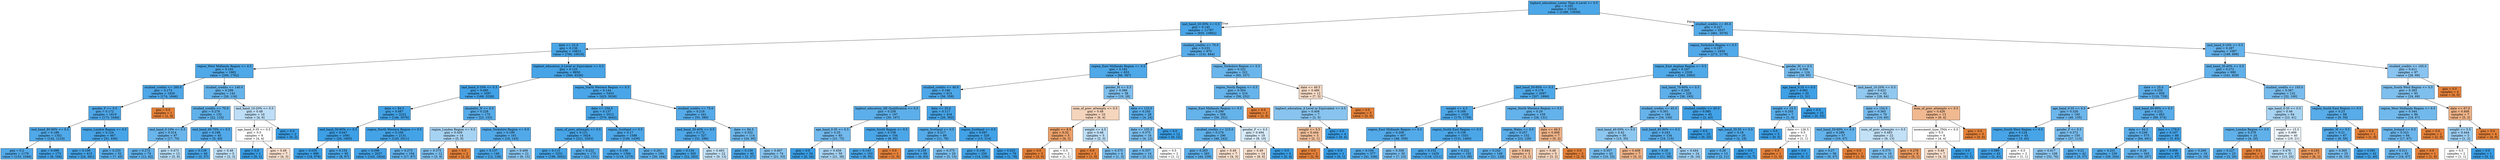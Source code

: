 digraph Tree {
node [shape=box, style="filled", color="black"] ;
0 [label="highest_education_Lower Than A Level <= 0.5\ngini = 0.165\nsamples = 15324\nvalue = [1386, 13938]", fillcolor="#399de5e6"] ;
1 [label="imd_band_20-30% <= 0.5\ngini = 0.145\nsamples = 11787\nvalue = [925, 10862]", fillcolor="#399de5e9"] ;
0 -> 1 [labeldistance=2.5, labelangle=45, headlabel="True"] ;
2 [label="date <= 25.0\ngini = 0.136\nsamples = 10812\nvalue = [794, 10018]", fillcolor="#399de5eb"] ;
1 -> 2 ;
3 [label="region_West Midlands Region <= 0.5\ngini = 0.183\nsamples = 1962\nvalue = [200, 1762]", fillcolor="#399de5e2"] ;
2 -> 3 ;
4 [label="studied_credits <= 260.0\ngini = 0.173\nsamples = 1820\nvalue = [174, 1646]", fillcolor="#399de5e4"] ;
3 -> 4 ;
5 [label="gender_F <= 0.5\ngini = 0.172\nsamples = 1819\nvalue = [173, 1646]", fillcolor="#399de5e4"] ;
4 -> 5 ;
6 [label="imd_band_80-90% <= 0.5\ngini = 0.188\nsamples = 1352\nvalue = [142, 1210]", fillcolor="#399de5e1"] ;
5 -> 6 ;
7 [label="gini = 0.2\nsamples = 1179\nvalue = [133, 1046]", fillcolor="#399de5df"] ;
6 -> 7 ;
8 [label="gini = 0.099\nsamples = 173\nvalue = [9, 164]", fillcolor="#399de5f1"] ;
6 -> 8 ;
9 [label="region_London Region <= 0.5\ngini = 0.124\nsamples = 467\nvalue = [31, 436]", fillcolor="#399de5ed"] ;
5 -> 9 ;
10 [label="gini = 0.109\nsamples = 415\nvalue = [24, 391]", fillcolor="#399de5ef"] ;
9 -> 10 ;
11 [label="gini = 0.233\nsamples = 52\nvalue = [7, 45]", fillcolor="#399de5d7"] ;
9 -> 11 ;
12 [label="gini = 0.0\nsamples = 1\nvalue = [1, 0]", fillcolor="#e58139ff"] ;
4 -> 12 ;
13 [label="studied_credits <= 140.0\ngini = 0.299\nsamples = 142\nvalue = [26, 116]", fillcolor="#399de5c6"] ;
3 -> 13 ;
14 [label="studied_credits <= 70.0\ngini = 0.278\nsamples = 132\nvalue = [22, 110]", fillcolor="#399de5cc"] ;
13 -> 14 ;
15 [label="imd_band_0-10% <= 0.5\ngini = 0.314\nsamples = 87\nvalue = [17, 70]", fillcolor="#399de5c1"] ;
14 -> 15 ;
16 [label="gini = 0.272\nsamples = 74\nvalue = [12, 62]", fillcolor="#399de5ce"] ;
15 -> 16 ;
17 [label="gini = 0.473\nsamples = 13\nvalue = [5, 8]", fillcolor="#399de560"] ;
15 -> 17 ;
18 [label="imd_band_60-70% <= 0.5\ngini = 0.198\nsamples = 45\nvalue = [5, 40]", fillcolor="#399de5df"] ;
14 -> 18 ;
19 [label="gini = 0.139\nsamples = 40\nvalue = [3, 37]", fillcolor="#399de5ea"] ;
18 -> 19 ;
20 [label="gini = 0.48\nsamples = 5\nvalue = [2, 3]", fillcolor="#399de555"] ;
18 -> 20 ;
21 [label="imd_band_10-20% <= 0.5\ngini = 0.48\nsamples = 10\nvalue = [4, 6]", fillcolor="#399de555"] ;
13 -> 21 ;
22 [label="age_band_0-35 <= 0.5\ngini = 0.5\nsamples = 8\nvalue = [4, 4]", fillcolor="#e5813900"] ;
21 -> 22 ;
23 [label="gini = 0.0\nsamples = 1\nvalue = [0, 1]", fillcolor="#399de5ff"] ;
22 -> 23 ;
24 [label="gini = 0.49\nsamples = 7\nvalue = [4, 3]", fillcolor="#e5813940"] ;
22 -> 24 ;
25 [label="gini = 0.0\nsamples = 2\nvalue = [0, 2]", fillcolor="#399de5ff"] ;
21 -> 25 ;
26 [label="highest_education_A Level or Equivalent <= 0.5\ngini = 0.125\nsamples = 8850\nvalue = [594, 8256]", fillcolor="#399de5ed"] ;
2 -> 26 ;
27 [label="imd_band_0-10% <= 0.5\ngini = 0.095\nsamples = 3397\nvalue = [169, 3228]", fillcolor="#399de5f2"] ;
26 -> 27 ;
28 [label="date <= 84.5\ngini = 0.087\nsamples = 3222\nvalue = [146, 3076]", fillcolor="#399de5f3"] ;
27 -> 28 ;
29 [label="imd_band_50-60% <= 0.5\ngini = 0.047\nsamples = 1091\nvalue = [26, 1065]", fillcolor="#399de5f9"] ;
28 -> 29 ;
30 [label="gini = 0.035\nsamples = 996\nvalue = [18, 978]", fillcolor="#399de5fa"] ;
29 -> 30 ;
31 [label="gini = 0.154\nsamples = 95\nvalue = [8, 87]", fillcolor="#399de5e8"] ;
29 -> 31 ;
32 [label="region_North Western Region <= 0.5\ngini = 0.106\nsamples = 2131\nvalue = [120, 2011]", fillcolor="#399de5f0"] ;
28 -> 32 ;
33 [label="gini = 0.096\nsamples = 2027\nvalue = [103, 1924]", fillcolor="#399de5f1"] ;
32 -> 33 ;
34 [label="gini = 0.273\nsamples = 104\nvalue = [17, 87]", fillcolor="#399de5cd"] ;
32 -> 34 ;
35 [label="disability_N <= 0.5\ngini = 0.228\nsamples = 175\nvalue = [23, 152]", fillcolor="#399de5d8"] ;
27 -> 35 ;
36 [label="region_London Region <= 0.5\ngini = 0.459\nsamples = 14\nvalue = [5, 9]", fillcolor="#399de571"] ;
35 -> 36 ;
37 [label="gini = 0.375\nsamples = 12\nvalue = [3, 9]", fillcolor="#399de5aa"] ;
36 -> 37 ;
38 [label="gini = 0.0\nsamples = 2\nvalue = [2, 0]", fillcolor="#e58139ff"] ;
36 -> 38 ;
39 [label="region_Yorkshire Region <= 0.5\ngini = 0.199\nsamples = 161\nvalue = [18, 143]", fillcolor="#399de5df"] ;
35 -> 39 ;
40 [label="gini = 0.157\nsamples = 140\nvalue = [12, 128]", fillcolor="#399de5e7"] ;
39 -> 40 ;
41 [label="gini = 0.408\nsamples = 21\nvalue = [6, 15]", fillcolor="#399de599"] ;
39 -> 41 ;
42 [label="region_North Western Region <= 0.5\ngini = 0.144\nsamples = 5453\nvalue = [425, 5028]", fillcolor="#399de5e9"] ;
26 -> 42 ;
43 [label="date <= 154.5\ngini = 0.137\nsamples = 5012\nvalue = [370, 4642]", fillcolor="#399de5eb"] ;
42 -> 43 ;
44 [label="num_of_prev_attempts <= 0.5\ngini = 0.121\nsamples = 3424\nvalue = [221, 3203]", fillcolor="#399de5ed"] ;
43 -> 44 ;
45 [label="gini = 0.115\nsamples = 3251\nvalue = [199, 3052]", fillcolor="#399de5ee"] ;
44 -> 45 ;
46 [label="gini = 0.222\nsamples = 173\nvalue = [22, 151]", fillcolor="#399de5da"] ;
44 -> 46 ;
47 [label="region_Scotland <= 0.5\ngini = 0.17\nsamples = 1588\nvalue = [149, 1439]", fillcolor="#399de5e5"] ;
43 -> 47 ;
48 [label="gini = 0.156\nsamples = 1394\nvalue = [119, 1275]", fillcolor="#399de5e7"] ;
47 -> 48 ;
49 [label="gini = 0.261\nsamples = 194\nvalue = [30, 164]", fillcolor="#399de5d0"] ;
47 -> 49 ;
50 [label="studied_credits <= 75.0\ngini = 0.218\nsamples = 441\nvalue = [55, 386]", fillcolor="#399de5db"] ;
42 -> 50 ;
51 [label="imd_band_30-40% <= 0.5\ngini = 0.172\nsamples = 327\nvalue = [31, 296]", fillcolor="#399de5e4"] ;
50 -> 51 ;
52 [label="gini = 0.134\nsamples = 305\nvalue = [22, 283]", fillcolor="#399de5eb"] ;
51 -> 52 ;
53 [label="gini = 0.483\nsamples = 22\nvalue = [9, 13]", fillcolor="#399de54e"] ;
51 -> 53 ;
54 [label="date <= 84.5\ngini = 0.332\nsamples = 114\nvalue = [24, 90]", fillcolor="#399de5bb"] ;
50 -> 54 ;
55 [label="gini = 0.139\nsamples = 40\nvalue = [3, 37]", fillcolor="#399de5ea"] ;
54 -> 55 ;
56 [label="gini = 0.407\nsamples = 74\nvalue = [21, 53]", fillcolor="#399de59a"] ;
54 -> 56 ;
57 [label="studied_credits <= 70.0\ngini = 0.233\nsamples = 975\nvalue = [131, 844]", fillcolor="#399de5d7"] ;
1 -> 57 ;
58 [label="region_East Midlands Region <= 0.5\ngini = 0.182\nsamples = 653\nvalue = [66, 587]", fillcolor="#399de5e2"] ;
57 -> 58 ;
59 [label="studied_credits <= 40.0\ngini = 0.166\nsamples = 615\nvalue = [56, 559]", fillcolor="#399de5e5"] ;
58 -> 59 ;
60 [label="highest_education_HE Qualification <= 0.5\ngini = 0.258\nsamples = 197\nvalue = [30, 167]", fillcolor="#399de5d1"] ;
59 -> 60 ;
61 [label="age_band_0-35 <= 0.5\ngini = 0.35\nsamples = 93\nvalue = [21, 72]", fillcolor="#399de5b5"] ;
60 -> 61 ;
62 [label="gini = 0.0\nsamples = 34\nvalue = [0, 34]", fillcolor="#399de5ff"] ;
61 -> 62 ;
63 [label="gini = 0.458\nsamples = 59\nvalue = [21, 38]", fillcolor="#399de572"] ;
61 -> 63 ;
64 [label="region_South Region <= 0.5\ngini = 0.158\nsamples = 104\nvalue = [9, 95]", fillcolor="#399de5e7"] ;
60 -> 64 ;
65 [label="gini = 0.143\nsamples = 103\nvalue = [8, 95]", fillcolor="#399de5ea"] ;
64 -> 65 ;
66 [label="gini = 0.0\nsamples = 1\nvalue = [1, 0]", fillcolor="#e58139ff"] ;
64 -> 66 ;
67 [label="date <= 25.0\ngini = 0.117\nsamples = 418\nvalue = [26, 392]", fillcolor="#399de5ee"] ;
59 -> 67 ;
68 [label="region_Scotland <= 0.5\ngini = 0.217\nsamples = 89\nvalue = [11, 78]", fillcolor="#399de5db"] ;
67 -> 68 ;
69 [label="gini = 0.159\nsamples = 69\nvalue = [6, 63]", fillcolor="#399de5e7"] ;
68 -> 69 ;
70 [label="gini = 0.375\nsamples = 20\nvalue = [5, 15]", fillcolor="#399de5aa"] ;
68 -> 70 ;
71 [label="region_Scotland <= 0.5\ngini = 0.087\nsamples = 329\nvalue = [15, 314]", fillcolor="#399de5f3"] ;
67 -> 71 ;
72 [label="gini = 0.106\nsamples = 250\nvalue = [14, 236]", fillcolor="#399de5f0"] ;
71 -> 72 ;
73 [label="gini = 0.025\nsamples = 79\nvalue = [1, 78]", fillcolor="#399de5fc"] ;
71 -> 73 ;
74 [label="gender_M <= 0.5\ngini = 0.388\nsamples = 38\nvalue = [10, 28]", fillcolor="#399de5a4"] ;
58 -> 74 ;
75 [label="num_of_prev_attempts <= 0.5\ngini = 0.48\nsamples = 10\nvalue = [6, 4]", fillcolor="#e5813955"] ;
74 -> 75 ;
76 [label="weight <= 8.5\ngini = 0.32\nsamples = 5\nvalue = [4, 1]", fillcolor="#e58139bf"] ;
75 -> 76 ;
77 [label="gini = 0.0\nsamples = 3\nvalue = [3, 0]", fillcolor="#e58139ff"] ;
76 -> 77 ;
78 [label="gini = 0.5\nsamples = 2\nvalue = [1, 1]", fillcolor="#e5813900"] ;
76 -> 78 ;
79 [label="weight <= 4.5\ngini = 0.48\nsamples = 5\nvalue = [2, 3]", fillcolor="#399de555"] ;
75 -> 79 ;
80 [label="gini = 0.0\nsamples = 1\nvalue = [1, 0]", fillcolor="#e58139ff"] ;
79 -> 80 ;
81 [label="gini = 0.375\nsamples = 4\nvalue = [1, 3]", fillcolor="#399de5aa"] ;
79 -> 81 ;
82 [label="date <= 123.0\ngini = 0.245\nsamples = 28\nvalue = [4, 24]", fillcolor="#399de5d4"] ;
74 -> 82 ;
83 [label="date <= 105.5\ngini = 0.375\nsamples = 16\nvalue = [4, 12]", fillcolor="#399de5aa"] ;
82 -> 83 ;
84 [label="gini = 0.337\nsamples = 14\nvalue = [3, 11]", fillcolor="#399de5b9"] ;
83 -> 84 ;
85 [label="gini = 0.5\nsamples = 2\nvalue = [1, 1]", fillcolor="#e5813900"] ;
83 -> 85 ;
86 [label="gini = 0.0\nsamples = 12\nvalue = [0, 12]", fillcolor="#399de5ff"] ;
82 -> 86 ;
87 [label="region_Yorkshire Region <= 0.5\ngini = 0.322\nsamples = 322\nvalue = [65, 257]", fillcolor="#399de5bf"] ;
57 -> 87 ;
88 [label="region_North Region <= 0.5\ngini = 0.304\nsamples = 310\nvalue = [58, 252]", fillcolor="#399de5c4"] ;
87 -> 88 ;
89 [label="region_East Midlands Region <= 0.5\ngini = 0.298\nsamples = 308\nvalue = [56, 252]", fillcolor="#399de5c6"] ;
88 -> 89 ;
90 [label="studied_credits <= 215.0\ngini = 0.276\nsamples = 290\nvalue = [48, 242]", fillcolor="#399de5cc"] ;
89 -> 90 ;
91 [label="gini = 0.263\nsamples = 283\nvalue = [44, 239]", fillcolor="#399de5d0"] ;
90 -> 91 ;
92 [label="gini = 0.49\nsamples = 7\nvalue = [4, 3]", fillcolor="#e5813940"] ;
90 -> 92 ;
93 [label="gender_F <= 0.5\ngini = 0.494\nsamples = 18\nvalue = [8, 10]", fillcolor="#399de533"] ;
89 -> 93 ;
94 [label="gini = 0.49\nsamples = 14\nvalue = [8, 6]", fillcolor="#e5813940"] ;
93 -> 94 ;
95 [label="gini = 0.0\nsamples = 4\nvalue = [0, 4]", fillcolor="#399de5ff"] ;
93 -> 95 ;
96 [label="gini = 0.0\nsamples = 2\nvalue = [2, 0]", fillcolor="#e58139ff"] ;
88 -> 96 ;
97 [label="date <= 49.5\ngini = 0.486\nsamples = 12\nvalue = [7, 5]", fillcolor="#e5813949"] ;
87 -> 97 ;
98 [label="highest_education_A Level or Equivalent <= 0.5\ngini = 0.408\nsamples = 7\nvalue = [2, 5]", fillcolor="#399de599"] ;
97 -> 98 ;
99 [label="weight <= 5.5\ngini = 0.444\nsamples = 3\nvalue = [2, 1]", fillcolor="#e581397f"] ;
98 -> 99 ;
100 [label="gini = 0.0\nsamples = 2\nvalue = [2, 0]", fillcolor="#e58139ff"] ;
99 -> 100 ;
101 [label="gini = 0.0\nsamples = 1\nvalue = [0, 1]", fillcolor="#399de5ff"] ;
99 -> 101 ;
102 [label="gini = 0.0\nsamples = 4\nvalue = [0, 4]", fillcolor="#399de5ff"] ;
98 -> 102 ;
103 [label="gini = 0.0\nsamples = 5\nvalue = [5, 0]", fillcolor="#e58139ff"] ;
97 -> 103 ;
104 [label="studied_credits <= 85.0\ngini = 0.227\nsamples = 3537\nvalue = [461, 3076]", fillcolor="#399de5d9"] ;
0 -> 104 [labeldistance=2.5, labelangle=-45, headlabel="False"] ;
105 [label="region_Yorkshire Region <= 0.5\ngini = 0.197\nsamples = 2450\nvalue = [272, 2178]", fillcolor="#399de5df"] ;
104 -> 105 ;
106 [label="region_East Anglian Region <= 0.5\ngini = 0.187\nsamples = 2326\nvalue = [243, 2083]", fillcolor="#399de5e1"] ;
105 -> 106 ;
107 [label="imd_band_50-60% <= 0.5\ngini = 0.178\nsamples = 2097\nvalue = [207, 1890]", fillcolor="#399de5e3"] ;
106 -> 107 ;
108 [label="weight <= 4.5\ngini = 0.168\nsamples = 1938\nvalue = [179, 1759]", fillcolor="#399de5e5"] ;
107 -> 108 ;
109 [label="region_East Midlands Region <= 0.5\ngini = 0.208\nsamples = 407\nvalue = [48, 359]", fillcolor="#399de5dd"] ;
108 -> 109 ;
110 [label="gini = 0.194\nsamples = 377\nvalue = [41, 336]", fillcolor="#399de5e0"] ;
109 -> 110 ;
111 [label="gini = 0.358\nsamples = 30\nvalue = [7, 23]", fillcolor="#399de5b1"] ;
109 -> 111 ;
112 [label="region_South East Region <= 0.5\ngini = 0.156\nsamples = 1531\nvalue = [131, 1400]", fillcolor="#399de5e7"] ;
108 -> 112 ;
113 [label="gini = 0.152\nsamples = 1429\nvalue = [118, 1311]", fillcolor="#399de5e8"] ;
112 -> 113 ;
114 [label="gini = 0.222\nsamples = 102\nvalue = [13, 89]", fillcolor="#399de5da"] ;
112 -> 114 ;
115 [label="region_North Western Region <= 0.5\ngini = 0.29\nsamples = 159\nvalue = [28, 131]", fillcolor="#399de5c8"] ;
107 -> 115 ;
116 [label="region_Wales <= 0.5\ngini = 0.257\nsamples = 152\nvalue = [23, 129]", fillcolor="#399de5d2"] ;
115 -> 116 ;
117 [label="gini = 0.242\nsamples = 149\nvalue = [21, 128]", fillcolor="#399de5d5"] ;
116 -> 117 ;
118 [label="gini = 0.444\nsamples = 3\nvalue = [2, 1]", fillcolor="#e581397f"] ;
116 -> 118 ;
119 [label="date <= 49.5\ngini = 0.408\nsamples = 7\nvalue = [5, 2]", fillcolor="#e5813999"] ;
115 -> 119 ;
120 [label="gini = 0.48\nsamples = 5\nvalue = [3, 2]", fillcolor="#e5813955"] ;
119 -> 120 ;
121 [label="gini = 0.0\nsamples = 2\nvalue = [2, 0]", fillcolor="#e58139ff"] ;
119 -> 121 ;
122 [label="imd_band_70-80% <= 0.5\ngini = 0.265\nsamples = 229\nvalue = [36, 193]", fillcolor="#399de5cf"] ;
106 -> 122 ;
123 [label="studied_credits <= 45.0\ngini = 0.301\nsamples = 184\nvalue = [34, 150]", fillcolor="#399de5c5"] ;
122 -> 123 ;
124 [label="imd_band_40-50% <= 0.5\ngini = 0.42\nsamples = 50\nvalue = [15, 35]", fillcolor="#399de592"] ;
123 -> 124 ;
125 [label="gini = 0.357\nsamples = 43\nvalue = [10, 33]", fillcolor="#399de5b2"] ;
124 -> 125 ;
126 [label="gini = 0.408\nsamples = 7\nvalue = [5, 2]", fillcolor="#e5813999"] ;
124 -> 126 ;
127 [label="imd_band_80-90% <= 0.5\ngini = 0.243\nsamples = 134\nvalue = [19, 115]", fillcolor="#399de5d5"] ;
123 -> 127 ;
128 [label="gini = 0.18\nsamples = 110\nvalue = [11, 99]", fillcolor="#399de5e3"] ;
127 -> 128 ;
129 [label="gini = 0.444\nsamples = 24\nvalue = [8, 16]", fillcolor="#399de57f"] ;
127 -> 129 ;
130 [label="studied_credits <= 45.0\ngini = 0.085\nsamples = 45\nvalue = [2, 43]", fillcolor="#399de5f3"] ;
122 -> 130 ;
131 [label="gini = 0.0\nsamples = 25\nvalue = [0, 25]", fillcolor="#399de5ff"] ;
130 -> 131 ;
132 [label="age_band_35-55 <= 0.5\ngini = 0.18\nsamples = 20\nvalue = [2, 18]", fillcolor="#399de5e3"] ;
130 -> 132 ;
133 [label="gini = 0.26\nsamples = 13\nvalue = [2, 11]", fillcolor="#399de5d1"] ;
132 -> 133 ;
134 [label="gini = 0.0\nsamples = 7\nvalue = [0, 7]", fillcolor="#399de5ff"] ;
132 -> 134 ;
135 [label="gender_M <= 0.5\ngini = 0.358\nsamples = 124\nvalue = [29, 95]", fillcolor="#399de5b1"] ;
105 -> 135 ;
136 [label="age_band_0-35 <= 0.5\ngini = 0.061\nsamples = 32\nvalue = [1, 31]", fillcolor="#399de5f7"] ;
135 -> 136 ;
137 [label="weight <= 15.5\ngini = 0.245\nsamples = 7\nvalue = [1, 6]", fillcolor="#399de5d4"] ;
136 -> 137 ;
138 [label="gini = 0.0\nsamples = 5\nvalue = [0, 5]", fillcolor="#399de5ff"] ;
137 -> 138 ;
139 [label="date <= 126.5\ngini = 0.5\nsamples = 2\nvalue = [1, 1]", fillcolor="#e5813900"] ;
137 -> 139 ;
140 [label="gini = 0.0\nsamples = 1\nvalue = [1, 0]", fillcolor="#e58139ff"] ;
139 -> 140 ;
141 [label="gini = 0.0\nsamples = 1\nvalue = [0, 1]", fillcolor="#399de5ff"] ;
139 -> 141 ;
142 [label="gini = 0.0\nsamples = 25\nvalue = [0, 25]", fillcolor="#399de5ff"] ;
136 -> 142 ;
143 [label="imd_band_10-20% <= 0.5\ngini = 0.423\nsamples = 92\nvalue = [28, 64]", fillcolor="#399de58f"] ;
135 -> 143 ;
144 [label="date <= 154.5\ngini = 0.365\nsamples = 79\nvalue = [19, 60]", fillcolor="#399de5ae"] ;
143 -> 144 ;
145 [label="imd_band_50-60% <= 0.5\ngini = 0.289\nsamples = 57\nvalue = [10, 47]", fillcolor="#399de5c9"] ;
144 -> 145 ;
146 [label="gini = 0.27\nsamples = 56\nvalue = [9, 47]", fillcolor="#399de5ce"] ;
145 -> 146 ;
147 [label="gini = 0.0\nsamples = 1\nvalue = [1, 0]", fillcolor="#e58139ff"] ;
145 -> 147 ;
148 [label="num_of_prev_attempts <= 0.5\ngini = 0.483\nsamples = 22\nvalue = [9, 13]", fillcolor="#399de54e"] ;
144 -> 148 ;
149 [label="gini = 0.375\nsamples = 16\nvalue = [4, 12]", fillcolor="#399de5aa"] ;
148 -> 149 ;
150 [label="gini = 0.278\nsamples = 6\nvalue = [5, 1]", fillcolor="#e58139cc"] ;
148 -> 150 ;
151 [label="num_of_prev_attempts <= 0.5\ngini = 0.426\nsamples = 13\nvalue = [9, 4]", fillcolor="#e581398e"] ;
143 -> 151 ;
152 [label="assessment_type_TMA <= 0.5\ngini = 0.5\nsamples = 8\nvalue = [4, 4]", fillcolor="#e5813900"] ;
151 -> 152 ;
153 [label="gini = 0.49\nsamples = 7\nvalue = [4, 3]", fillcolor="#e5813940"] ;
152 -> 153 ;
154 [label="gini = 0.0\nsamples = 1\nvalue = [0, 1]", fillcolor="#399de5ff"] ;
152 -> 154 ;
155 [label="gini = 0.0\nsamples = 5\nvalue = [5, 0]", fillcolor="#e58139ff"] ;
151 -> 155 ;
156 [label="imd_band_0-10% <= 0.5\ngini = 0.287\nsamples = 1087\nvalue = [189, 898]", fillcolor="#399de5c9"] ;
104 -> 156 ;
157 [label="imd_band_30-40% <= 0.5\ngini = 0.272\nsamples = 990\nvalue = [161, 829]", fillcolor="#399de5cd"] ;
156 -> 157 ;
158 [label="date <= 25.0\ngini = 0.255\nsamples = 858\nvalue = [129, 729]", fillcolor="#399de5d2"] ;
157 -> 158 ;
159 [label="age_band_0-35 <= 0.5\ngini = 0.326\nsamples = 195\nvalue = [40, 155]", fillcolor="#399de5bd"] ;
158 -> 159 ;
160 [label="region_South West Region <= 0.5\ngini = 0.124\nsamples = 45\nvalue = [3, 42]", fillcolor="#399de5ed"] ;
159 -> 160 ;
161 [label="gini = 0.089\nsamples = 43\nvalue = [2, 41]", fillcolor="#399de5f3"] ;
160 -> 161 ;
162 [label="gini = 0.5\nsamples = 2\nvalue = [1, 1]", fillcolor="#e5813900"] ;
160 -> 162 ;
163 [label="gender_F <= 0.5\ngini = 0.372\nsamples = 150\nvalue = [37, 113]", fillcolor="#399de5ac"] ;
159 -> 163 ;
164 [label="gini = 0.417\nsamples = 108\nvalue = [32, 76]", fillcolor="#399de594"] ;
163 -> 164 ;
165 [label="gini = 0.21\nsamples = 42\nvalue = [5, 37]", fillcolor="#399de5dd"] ;
163 -> 165 ;
166 [label="imd_band_80-90% <= 0.5\ngini = 0.232\nsamples = 663\nvalue = [89, 574]", fillcolor="#399de5d7"] ;
158 -> 166 ;
167 [label="date <= 84.5\ngini = 0.249\nsamples = 575\nvalue = [84, 491]", fillcolor="#399de5d3"] ;
166 -> 167 ;
168 [label="gini = 0.201\nsamples = 230\nvalue = [26, 204]", fillcolor="#399de5de"] ;
167 -> 168 ;
169 [label="gini = 0.28\nsamples = 345\nvalue = [58, 287]", fillcolor="#399de5cb"] ;
167 -> 169 ;
170 [label="date <= 179.0\ngini = 0.107\nsamples = 88\nvalue = [5, 83]", fillcolor="#399de5f0"] ;
166 -> 170 ;
171 [label="gini = 0.056\nsamples = 69\nvalue = [2, 67]", fillcolor="#399de5f7"] ;
170 -> 171 ;
172 [label="gini = 0.266\nsamples = 19\nvalue = [3, 16]", fillcolor="#399de5cf"] ;
170 -> 172 ;
173 [label="studied_credits <= 105.0\ngini = 0.367\nsamples = 132\nvalue = [32, 100]", fillcolor="#399de5ad"] ;
157 -> 173 ;
174 [label="age_band_0-35 <= 0.5\ngini = 0.46\nsamples = 64\nvalue = [23, 41]", fillcolor="#399de570"] ;
173 -> 174 ;
175 [label="region_London Region <= 0.5\ngini = 0.278\nsamples = 24\nvalue = [4, 20]", fillcolor="#399de5cc"] ;
174 -> 175 ;
176 [label="gini = 0.227\nsamples = 23\nvalue = [3, 20]", fillcolor="#399de5d9"] ;
175 -> 176 ;
177 [label="gini = 0.0\nsamples = 1\nvalue = [1, 0]", fillcolor="#e58139ff"] ;
175 -> 177 ;
178 [label="weight <= 15.5\ngini = 0.499\nsamples = 40\nvalue = [19, 21]", fillcolor="#399de518"] ;
174 -> 178 ;
179 [label="gini = 0.478\nsamples = 33\nvalue = [13, 20]", fillcolor="#399de559"] ;
178 -> 179 ;
180 [label="gini = 0.245\nsamples = 7\nvalue = [6, 1]", fillcolor="#e58139d4"] ;
178 -> 180 ;
181 [label="region_South East Region <= 0.5\ngini = 0.23\nsamples = 68\nvalue = [9, 59]", fillcolor="#399de5d8"] ;
173 -> 181 ;
182 [label="gender_M <= 0.5\ngini = 0.21\nsamples = 67\nvalue = [8, 59]", fillcolor="#399de5dc"] ;
181 -> 182 ;
183 [label="gini = 0.365\nsamples = 25\nvalue = [6, 19]", fillcolor="#399de5ae"] ;
182 -> 183 ;
184 [label="gini = 0.091\nsamples = 42\nvalue = [2, 40]", fillcolor="#399de5f2"] ;
182 -> 184 ;
185 [label="gini = 0.0\nsamples = 1\nvalue = [1, 0]", fillcolor="#e58139ff"] ;
181 -> 185 ;
186 [label="studied_credits <= 165.0\ngini = 0.411\nsamples = 97\nvalue = [28, 69]", fillcolor="#399de598"] ;
156 -> 186 ;
187 [label="region_South West Region <= 0.5\ngini = 0.383\nsamples = 93\nvalue = [24, 69]", fillcolor="#399de5a6"] ;
186 -> 187 ;
188 [label="region_West Midlands Region <= 0.5\ngini = 0.344\nsamples = 86\nvalue = [19, 67]", fillcolor="#399de5b7"] ;
187 -> 188 ;
189 [label="region_Ireland <= 0.5\ngini = 0.323\nsamples = 84\nvalue = [17, 67]", fillcolor="#399de5be"] ;
188 -> 189 ;
190 [label="gini = 0.311\nsamples = 83\nvalue = [16, 67]", fillcolor="#399de5c2"] ;
189 -> 190 ;
191 [label="gini = 0.0\nsamples = 1\nvalue = [1, 0]", fillcolor="#e58139ff"] ;
189 -> 191 ;
192 [label="gini = 0.0\nsamples = 2\nvalue = [2, 0]", fillcolor="#e58139ff"] ;
188 -> 192 ;
193 [label="date <= 67.0\ngini = 0.408\nsamples = 7\nvalue = [5, 2]", fillcolor="#e5813999"] ;
187 -> 193 ;
194 [label="weight <= 5.5\ngini = 0.444\nsamples = 3\nvalue = [1, 2]", fillcolor="#399de57f"] ;
193 -> 194 ;
195 [label="gini = 0.5\nsamples = 2\nvalue = [1, 1]", fillcolor="#e5813900"] ;
194 -> 195 ;
196 [label="gini = 0.0\nsamples = 1\nvalue = [0, 1]", fillcolor="#399de5ff"] ;
194 -> 196 ;
197 [label="gini = 0.0\nsamples = 4\nvalue = [4, 0]", fillcolor="#e58139ff"] ;
193 -> 197 ;
198 [label="gini = 0.0\nsamples = 4\nvalue = [4, 0]", fillcolor="#e58139ff"] ;
186 -> 198 ;
}